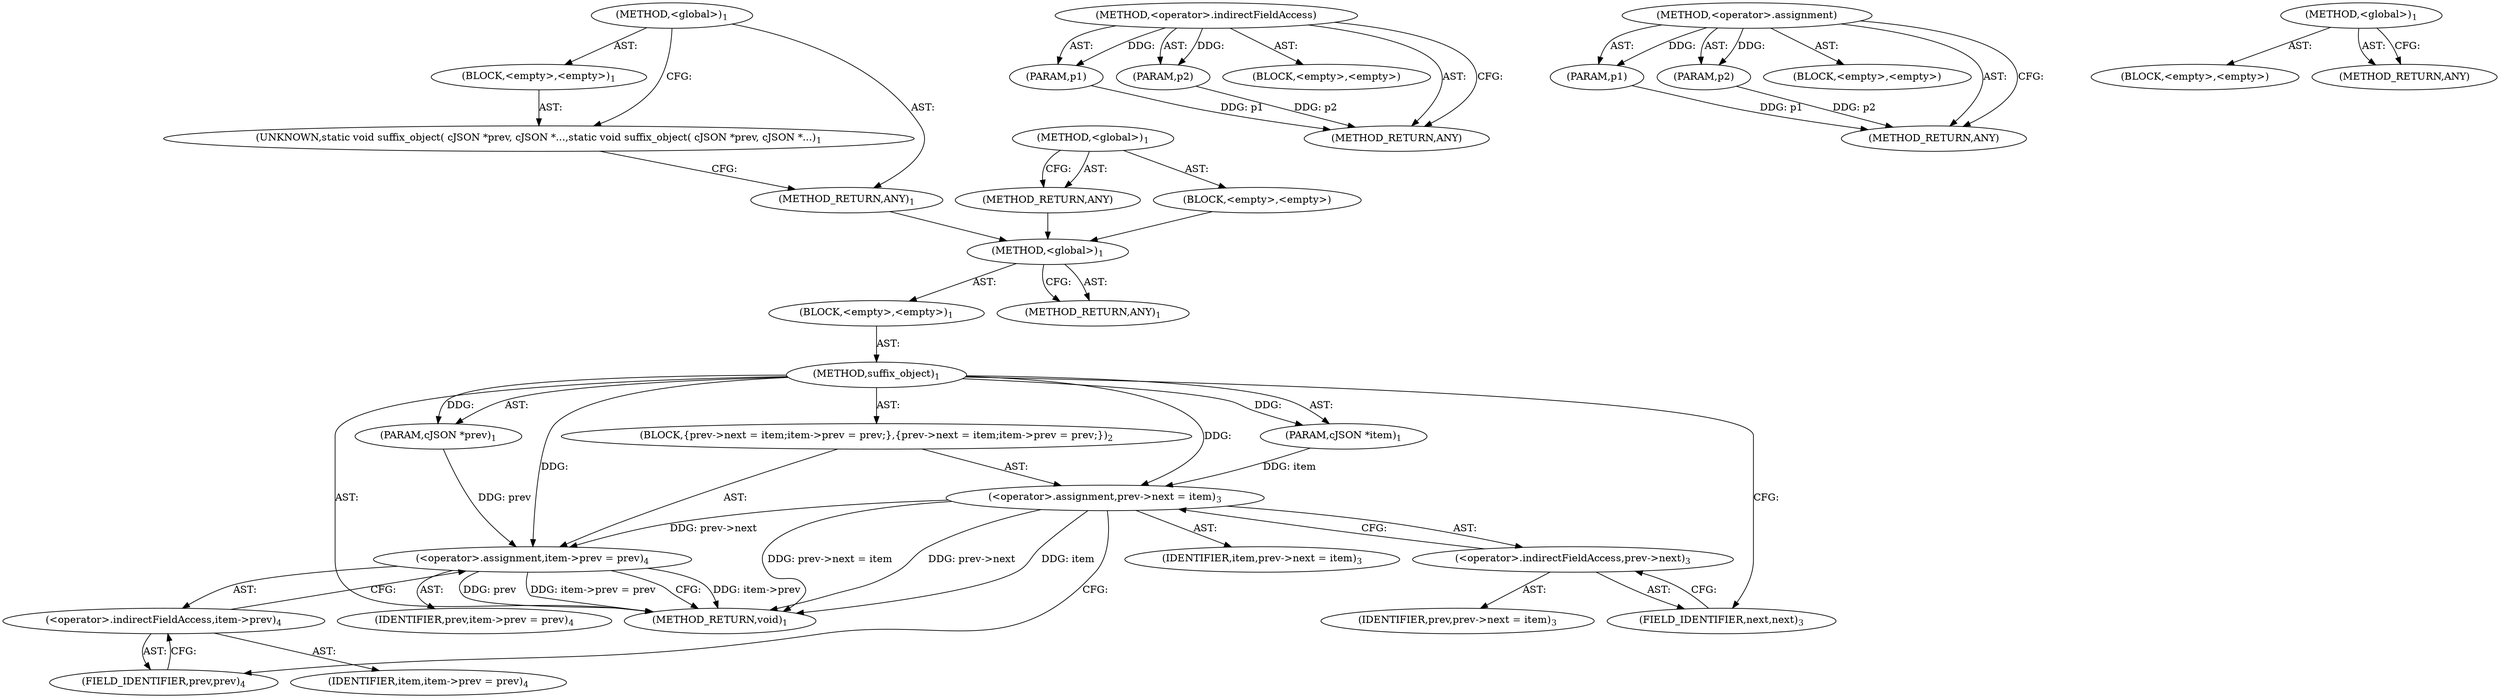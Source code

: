 digraph "&lt;global&gt;" {
vulnerable_6 [label=<(METHOD,&lt;global&gt;)<SUB>1</SUB>>];
vulnerable_7 [label=<(BLOCK,&lt;empty&gt;,&lt;empty&gt;)<SUB>1</SUB>>];
vulnerable_8 [label=<(METHOD,suffix_object)<SUB>1</SUB>>];
vulnerable_9 [label=<(PARAM,cJSON *prev)<SUB>1</SUB>>];
vulnerable_10 [label=<(PARAM,cJSON *item)<SUB>1</SUB>>];
vulnerable_11 [label=<(BLOCK,{
	prev-&gt;next = item;
	item-&gt;prev = prev;
},{
	prev-&gt;next = item;
	item-&gt;prev = prev;
})<SUB>2</SUB>>];
vulnerable_12 [label=<(&lt;operator&gt;.assignment,prev-&gt;next = item)<SUB>3</SUB>>];
vulnerable_13 [label=<(&lt;operator&gt;.indirectFieldAccess,prev-&gt;next)<SUB>3</SUB>>];
vulnerable_14 [label=<(IDENTIFIER,prev,prev-&gt;next = item)<SUB>3</SUB>>];
vulnerable_15 [label=<(FIELD_IDENTIFIER,next,next)<SUB>3</SUB>>];
vulnerable_16 [label=<(IDENTIFIER,item,prev-&gt;next = item)<SUB>3</SUB>>];
vulnerable_17 [label=<(&lt;operator&gt;.assignment,item-&gt;prev = prev)<SUB>4</SUB>>];
vulnerable_18 [label=<(&lt;operator&gt;.indirectFieldAccess,item-&gt;prev)<SUB>4</SUB>>];
vulnerable_19 [label=<(IDENTIFIER,item,item-&gt;prev = prev)<SUB>4</SUB>>];
vulnerable_20 [label=<(FIELD_IDENTIFIER,prev,prev)<SUB>4</SUB>>];
vulnerable_21 [label=<(IDENTIFIER,prev,item-&gt;prev = prev)<SUB>4</SUB>>];
vulnerable_22 [label=<(METHOD_RETURN,void)<SUB>1</SUB>>];
vulnerable_24 [label=<(METHOD_RETURN,ANY)<SUB>1</SUB>>];
vulnerable_44 [label=<(METHOD,&lt;operator&gt;.indirectFieldAccess)>];
vulnerable_45 [label=<(PARAM,p1)>];
vulnerable_46 [label=<(PARAM,p2)>];
vulnerable_47 [label=<(BLOCK,&lt;empty&gt;,&lt;empty&gt;)>];
vulnerable_48 [label=<(METHOD_RETURN,ANY)>];
vulnerable_39 [label=<(METHOD,&lt;operator&gt;.assignment)>];
vulnerable_40 [label=<(PARAM,p1)>];
vulnerable_41 [label=<(PARAM,p2)>];
vulnerable_42 [label=<(BLOCK,&lt;empty&gt;,&lt;empty&gt;)>];
vulnerable_43 [label=<(METHOD_RETURN,ANY)>];
vulnerable_33 [label=<(METHOD,&lt;global&gt;)<SUB>1</SUB>>];
vulnerable_34 [label=<(BLOCK,&lt;empty&gt;,&lt;empty&gt;)>];
vulnerable_35 [label=<(METHOD_RETURN,ANY)>];
fixed_6 [label=<(METHOD,&lt;global&gt;)<SUB>1</SUB>>];
fixed_7 [label=<(BLOCK,&lt;empty&gt;,&lt;empty&gt;)<SUB>1</SUB>>];
fixed_8 [label=<(UNKNOWN,static void suffix_object( cJSON *prev, cJSON *...,static void suffix_object( cJSON *prev, cJSON *...)<SUB>1</SUB>>];
fixed_9 [label=<(METHOD_RETURN,ANY)<SUB>1</SUB>>];
fixed_14 [label=<(METHOD,&lt;global&gt;)<SUB>1</SUB>>];
fixed_15 [label=<(BLOCK,&lt;empty&gt;,&lt;empty&gt;)>];
fixed_16 [label=<(METHOD_RETURN,ANY)>];
vulnerable_6 -> vulnerable_7  [key=0, label="AST: "];
vulnerable_6 -> vulnerable_24  [key=0, label="AST: "];
vulnerable_6 -> vulnerable_24  [key=1, label="CFG: "];
vulnerable_7 -> vulnerable_8  [key=0, label="AST: "];
vulnerable_8 -> vulnerable_9  [key=0, label="AST: "];
vulnerable_8 -> vulnerable_9  [key=1, label="DDG: "];
vulnerable_8 -> vulnerable_10  [key=0, label="AST: "];
vulnerable_8 -> vulnerable_10  [key=1, label="DDG: "];
vulnerable_8 -> vulnerable_11  [key=0, label="AST: "];
vulnerable_8 -> vulnerable_22  [key=0, label="AST: "];
vulnerable_8 -> vulnerable_15  [key=0, label="CFG: "];
vulnerable_8 -> vulnerable_12  [key=0, label="DDG: "];
vulnerable_8 -> vulnerable_17  [key=0, label="DDG: "];
vulnerable_9 -> vulnerable_17  [key=0, label="DDG: prev"];
vulnerable_10 -> vulnerable_12  [key=0, label="DDG: item"];
vulnerable_11 -> vulnerable_12  [key=0, label="AST: "];
vulnerable_11 -> vulnerable_17  [key=0, label="AST: "];
vulnerable_12 -> vulnerable_13  [key=0, label="AST: "];
vulnerable_12 -> vulnerable_16  [key=0, label="AST: "];
vulnerable_12 -> vulnerable_20  [key=0, label="CFG: "];
vulnerable_12 -> vulnerable_22  [key=0, label="DDG: prev-&gt;next"];
vulnerable_12 -> vulnerable_22  [key=1, label="DDG: item"];
vulnerable_12 -> vulnerable_22  [key=2, label="DDG: prev-&gt;next = item"];
vulnerable_12 -> vulnerable_17  [key=0, label="DDG: prev-&gt;next"];
vulnerable_13 -> vulnerable_14  [key=0, label="AST: "];
vulnerable_13 -> vulnerable_15  [key=0, label="AST: "];
vulnerable_13 -> vulnerable_12  [key=0, label="CFG: "];
vulnerable_15 -> vulnerable_13  [key=0, label="CFG: "];
vulnerable_17 -> vulnerable_18  [key=0, label="AST: "];
vulnerable_17 -> vulnerable_21  [key=0, label="AST: "];
vulnerable_17 -> vulnerable_22  [key=0, label="CFG: "];
vulnerable_17 -> vulnerable_22  [key=1, label="DDG: item-&gt;prev"];
vulnerable_17 -> vulnerable_22  [key=2, label="DDG: prev"];
vulnerable_17 -> vulnerable_22  [key=3, label="DDG: item-&gt;prev = prev"];
vulnerable_18 -> vulnerable_19  [key=0, label="AST: "];
vulnerable_18 -> vulnerable_20  [key=0, label="AST: "];
vulnerable_18 -> vulnerable_17  [key=0, label="CFG: "];
vulnerable_20 -> vulnerable_18  [key=0, label="CFG: "];
vulnerable_44 -> vulnerable_45  [key=0, label="AST: "];
vulnerable_44 -> vulnerable_45  [key=1, label="DDG: "];
vulnerable_44 -> vulnerable_47  [key=0, label="AST: "];
vulnerable_44 -> vulnerable_46  [key=0, label="AST: "];
vulnerable_44 -> vulnerable_46  [key=1, label="DDG: "];
vulnerable_44 -> vulnerable_48  [key=0, label="AST: "];
vulnerable_44 -> vulnerable_48  [key=1, label="CFG: "];
vulnerable_45 -> vulnerable_48  [key=0, label="DDG: p1"];
vulnerable_46 -> vulnerable_48  [key=0, label="DDG: p2"];
vulnerable_39 -> vulnerable_40  [key=0, label="AST: "];
vulnerable_39 -> vulnerable_40  [key=1, label="DDG: "];
vulnerable_39 -> vulnerable_42  [key=0, label="AST: "];
vulnerable_39 -> vulnerable_41  [key=0, label="AST: "];
vulnerable_39 -> vulnerable_41  [key=1, label="DDG: "];
vulnerable_39 -> vulnerable_43  [key=0, label="AST: "];
vulnerable_39 -> vulnerable_43  [key=1, label="CFG: "];
vulnerable_40 -> vulnerable_43  [key=0, label="DDG: p1"];
vulnerable_41 -> vulnerable_43  [key=0, label="DDG: p2"];
vulnerable_33 -> vulnerable_34  [key=0, label="AST: "];
vulnerable_33 -> vulnerable_35  [key=0, label="AST: "];
vulnerable_33 -> vulnerable_35  [key=1, label="CFG: "];
fixed_6 -> fixed_7  [key=0, label="AST: "];
fixed_6 -> fixed_9  [key=0, label="AST: "];
fixed_6 -> fixed_8  [key=0, label="CFG: "];
fixed_7 -> fixed_8  [key=0, label="AST: "];
fixed_8 -> fixed_9  [key=0, label="CFG: "];
fixed_9 -> vulnerable_6  [key=0];
fixed_14 -> fixed_15  [key=0, label="AST: "];
fixed_14 -> fixed_16  [key=0, label="AST: "];
fixed_14 -> fixed_16  [key=1, label="CFG: "];
fixed_15 -> vulnerable_6  [key=0];
fixed_16 -> vulnerable_6  [key=0];
}
